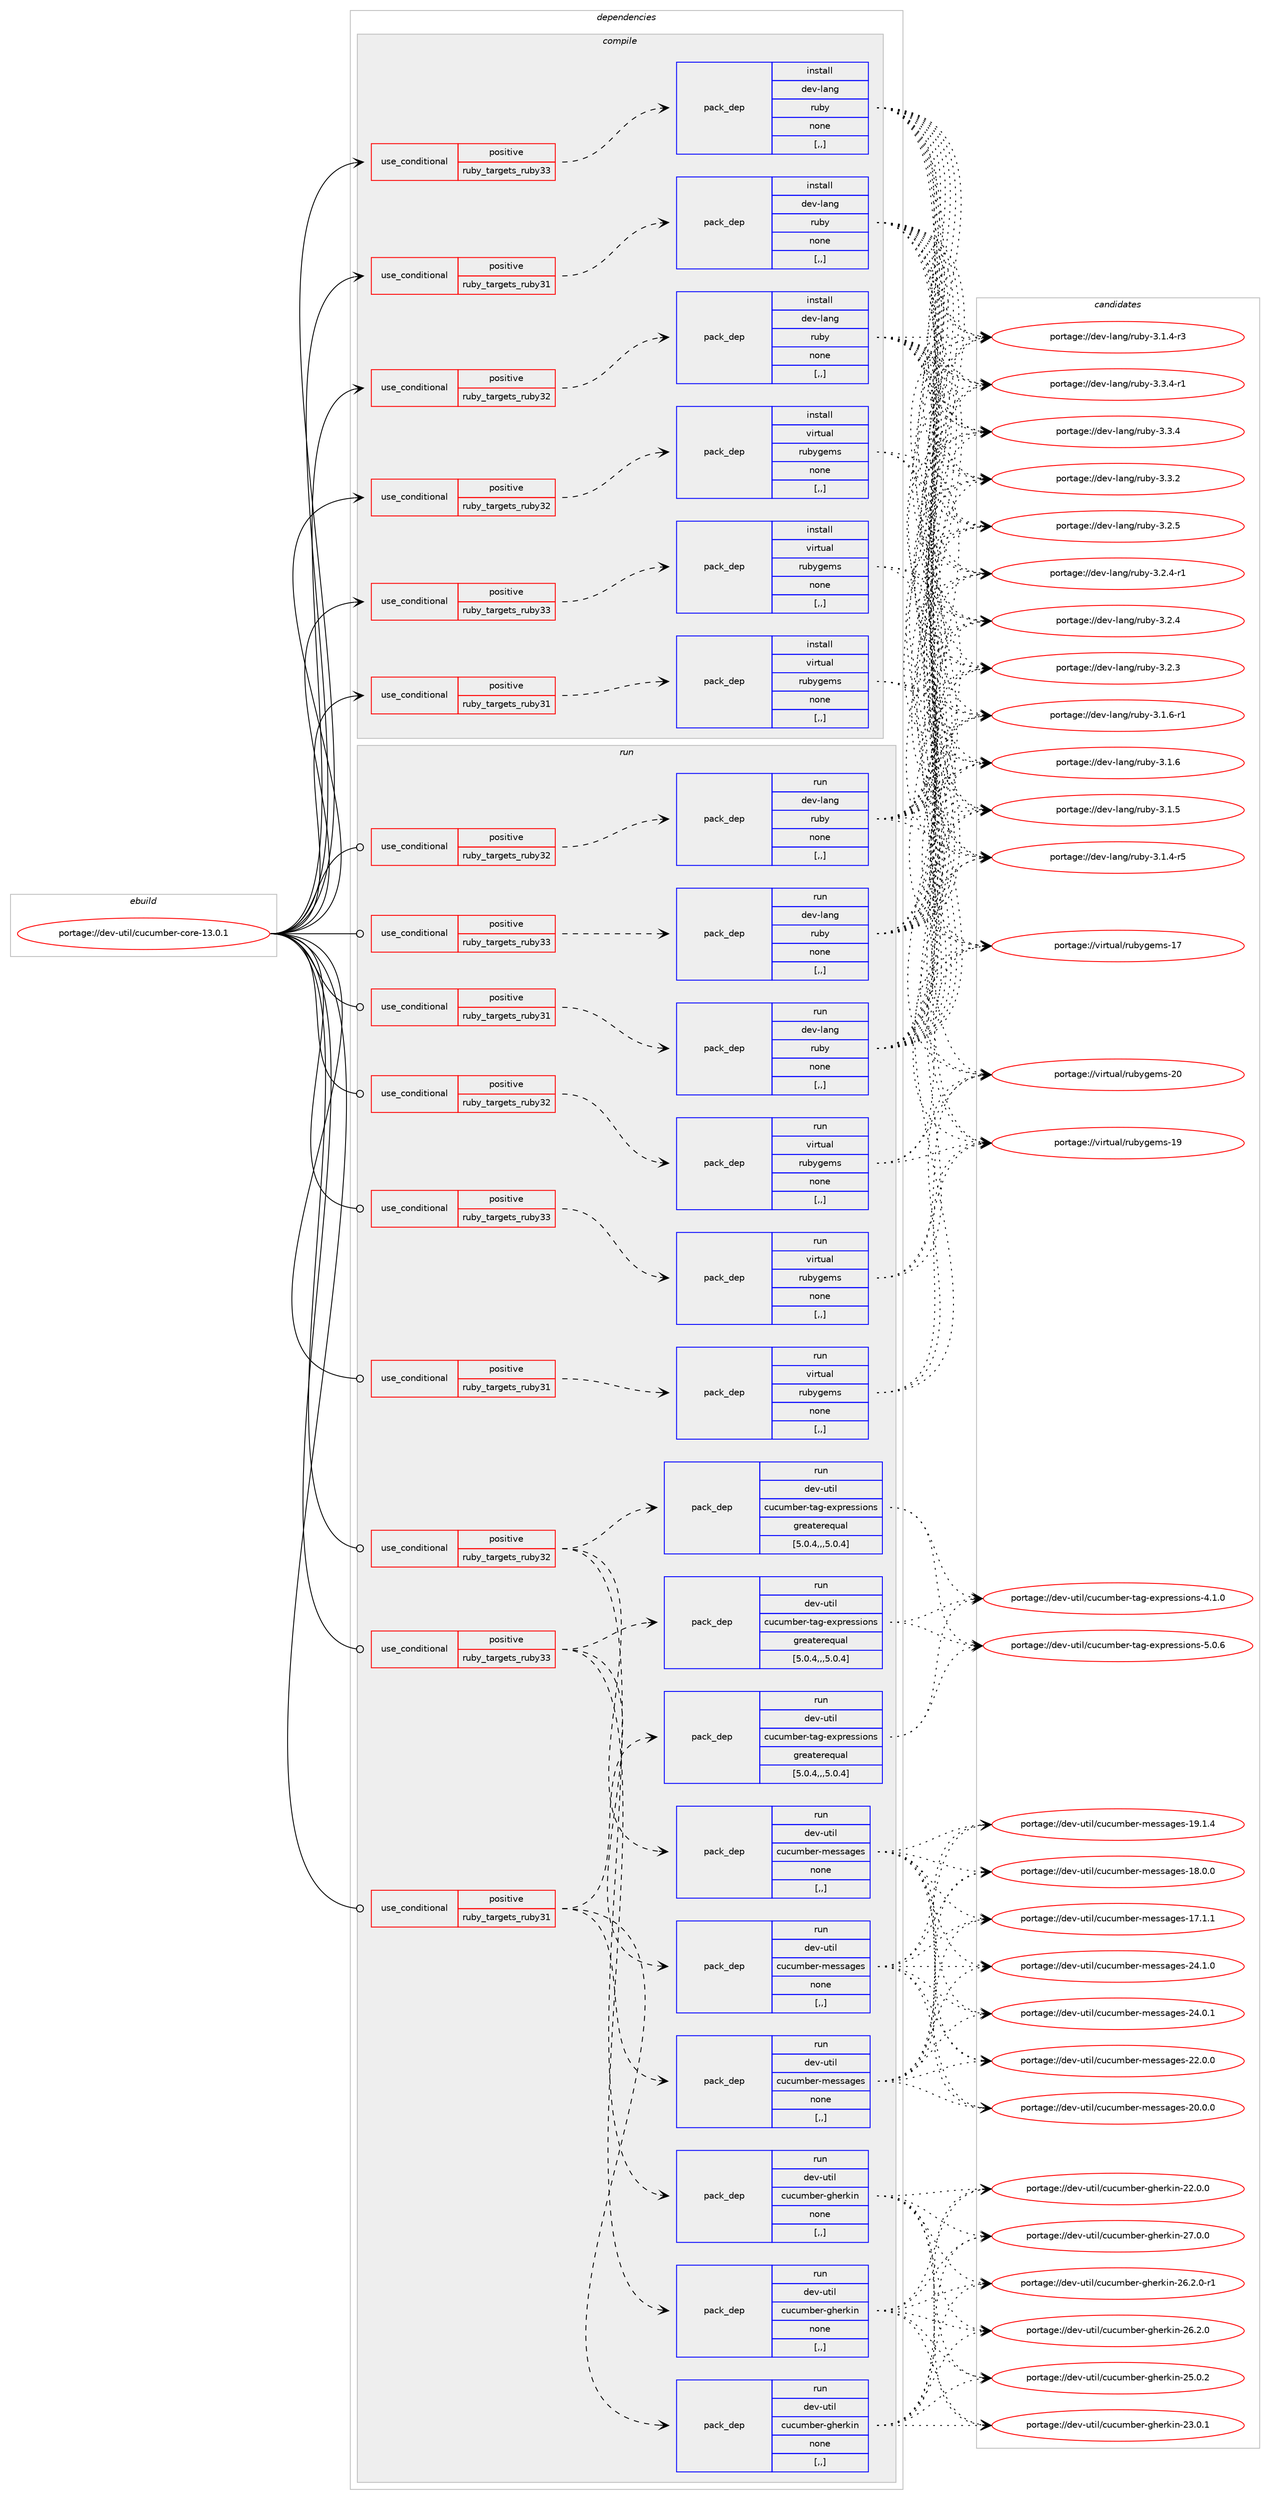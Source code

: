 digraph prolog {

# *************
# Graph options
# *************

newrank=true;
concentrate=true;
compound=true;
graph [rankdir=LR,fontname=Helvetica,fontsize=10,ranksep=1.5];#, ranksep=2.5, nodesep=0.2];
edge  [arrowhead=vee];
node  [fontname=Helvetica,fontsize=10];

# **********
# The ebuild
# **********

subgraph cluster_leftcol {
color=gray;
label=<<i>ebuild</i>>;
id [label="portage://dev-util/cucumber-core-13.0.1", color=red, width=4, href="../dev-util/cucumber-core-13.0.1.svg"];
}

# ****************
# The dependencies
# ****************

subgraph cluster_midcol {
color=gray;
label=<<i>dependencies</i>>;
subgraph cluster_compile {
fillcolor="#eeeeee";
style=filled;
label=<<i>compile</i>>;
subgraph cond59738 {
dependency212591 [label=<<TABLE BORDER="0" CELLBORDER="1" CELLSPACING="0" CELLPADDING="4"><TR><TD ROWSPAN="3" CELLPADDING="10">use_conditional</TD></TR><TR><TD>positive</TD></TR><TR><TD>ruby_targets_ruby31</TD></TR></TABLE>>, shape=none, color=red];
subgraph pack151454 {
dependency212592 [label=<<TABLE BORDER="0" CELLBORDER="1" CELLSPACING="0" CELLPADDING="4" WIDTH="220"><TR><TD ROWSPAN="6" CELLPADDING="30">pack_dep</TD></TR><TR><TD WIDTH="110">install</TD></TR><TR><TD>dev-lang</TD></TR><TR><TD>ruby</TD></TR><TR><TD>none</TD></TR><TR><TD>[,,]</TD></TR></TABLE>>, shape=none, color=blue];
}
dependency212591:e -> dependency212592:w [weight=20,style="dashed",arrowhead="vee"];
}
id:e -> dependency212591:w [weight=20,style="solid",arrowhead="vee"];
subgraph cond59739 {
dependency212593 [label=<<TABLE BORDER="0" CELLBORDER="1" CELLSPACING="0" CELLPADDING="4"><TR><TD ROWSPAN="3" CELLPADDING="10">use_conditional</TD></TR><TR><TD>positive</TD></TR><TR><TD>ruby_targets_ruby31</TD></TR></TABLE>>, shape=none, color=red];
subgraph pack151455 {
dependency212594 [label=<<TABLE BORDER="0" CELLBORDER="1" CELLSPACING="0" CELLPADDING="4" WIDTH="220"><TR><TD ROWSPAN="6" CELLPADDING="30">pack_dep</TD></TR><TR><TD WIDTH="110">install</TD></TR><TR><TD>virtual</TD></TR><TR><TD>rubygems</TD></TR><TR><TD>none</TD></TR><TR><TD>[,,]</TD></TR></TABLE>>, shape=none, color=blue];
}
dependency212593:e -> dependency212594:w [weight=20,style="dashed",arrowhead="vee"];
}
id:e -> dependency212593:w [weight=20,style="solid",arrowhead="vee"];
subgraph cond59740 {
dependency212595 [label=<<TABLE BORDER="0" CELLBORDER="1" CELLSPACING="0" CELLPADDING="4"><TR><TD ROWSPAN="3" CELLPADDING="10">use_conditional</TD></TR><TR><TD>positive</TD></TR><TR><TD>ruby_targets_ruby32</TD></TR></TABLE>>, shape=none, color=red];
subgraph pack151456 {
dependency212596 [label=<<TABLE BORDER="0" CELLBORDER="1" CELLSPACING="0" CELLPADDING="4" WIDTH="220"><TR><TD ROWSPAN="6" CELLPADDING="30">pack_dep</TD></TR><TR><TD WIDTH="110">install</TD></TR><TR><TD>dev-lang</TD></TR><TR><TD>ruby</TD></TR><TR><TD>none</TD></TR><TR><TD>[,,]</TD></TR></TABLE>>, shape=none, color=blue];
}
dependency212595:e -> dependency212596:w [weight=20,style="dashed",arrowhead="vee"];
}
id:e -> dependency212595:w [weight=20,style="solid",arrowhead="vee"];
subgraph cond59741 {
dependency212597 [label=<<TABLE BORDER="0" CELLBORDER="1" CELLSPACING="0" CELLPADDING="4"><TR><TD ROWSPAN="3" CELLPADDING="10">use_conditional</TD></TR><TR><TD>positive</TD></TR><TR><TD>ruby_targets_ruby32</TD></TR></TABLE>>, shape=none, color=red];
subgraph pack151457 {
dependency212598 [label=<<TABLE BORDER="0" CELLBORDER="1" CELLSPACING="0" CELLPADDING="4" WIDTH="220"><TR><TD ROWSPAN="6" CELLPADDING="30">pack_dep</TD></TR><TR><TD WIDTH="110">install</TD></TR><TR><TD>virtual</TD></TR><TR><TD>rubygems</TD></TR><TR><TD>none</TD></TR><TR><TD>[,,]</TD></TR></TABLE>>, shape=none, color=blue];
}
dependency212597:e -> dependency212598:w [weight=20,style="dashed",arrowhead="vee"];
}
id:e -> dependency212597:w [weight=20,style="solid",arrowhead="vee"];
subgraph cond59742 {
dependency212599 [label=<<TABLE BORDER="0" CELLBORDER="1" CELLSPACING="0" CELLPADDING="4"><TR><TD ROWSPAN="3" CELLPADDING="10">use_conditional</TD></TR><TR><TD>positive</TD></TR><TR><TD>ruby_targets_ruby33</TD></TR></TABLE>>, shape=none, color=red];
subgraph pack151458 {
dependency212600 [label=<<TABLE BORDER="0" CELLBORDER="1" CELLSPACING="0" CELLPADDING="4" WIDTH="220"><TR><TD ROWSPAN="6" CELLPADDING="30">pack_dep</TD></TR><TR><TD WIDTH="110">install</TD></TR><TR><TD>dev-lang</TD></TR><TR><TD>ruby</TD></TR><TR><TD>none</TD></TR><TR><TD>[,,]</TD></TR></TABLE>>, shape=none, color=blue];
}
dependency212599:e -> dependency212600:w [weight=20,style="dashed",arrowhead="vee"];
}
id:e -> dependency212599:w [weight=20,style="solid",arrowhead="vee"];
subgraph cond59743 {
dependency212601 [label=<<TABLE BORDER="0" CELLBORDER="1" CELLSPACING="0" CELLPADDING="4"><TR><TD ROWSPAN="3" CELLPADDING="10">use_conditional</TD></TR><TR><TD>positive</TD></TR><TR><TD>ruby_targets_ruby33</TD></TR></TABLE>>, shape=none, color=red];
subgraph pack151459 {
dependency212602 [label=<<TABLE BORDER="0" CELLBORDER="1" CELLSPACING="0" CELLPADDING="4" WIDTH="220"><TR><TD ROWSPAN="6" CELLPADDING="30">pack_dep</TD></TR><TR><TD WIDTH="110">install</TD></TR><TR><TD>virtual</TD></TR><TR><TD>rubygems</TD></TR><TR><TD>none</TD></TR><TR><TD>[,,]</TD></TR></TABLE>>, shape=none, color=blue];
}
dependency212601:e -> dependency212602:w [weight=20,style="dashed",arrowhead="vee"];
}
id:e -> dependency212601:w [weight=20,style="solid",arrowhead="vee"];
}
subgraph cluster_compileandrun {
fillcolor="#eeeeee";
style=filled;
label=<<i>compile and run</i>>;
}
subgraph cluster_run {
fillcolor="#eeeeee";
style=filled;
label=<<i>run</i>>;
subgraph cond59744 {
dependency212603 [label=<<TABLE BORDER="0" CELLBORDER="1" CELLSPACING="0" CELLPADDING="4"><TR><TD ROWSPAN="3" CELLPADDING="10">use_conditional</TD></TR><TR><TD>positive</TD></TR><TR><TD>ruby_targets_ruby31</TD></TR></TABLE>>, shape=none, color=red];
subgraph pack151460 {
dependency212604 [label=<<TABLE BORDER="0" CELLBORDER="1" CELLSPACING="0" CELLPADDING="4" WIDTH="220"><TR><TD ROWSPAN="6" CELLPADDING="30">pack_dep</TD></TR><TR><TD WIDTH="110">run</TD></TR><TR><TD>dev-lang</TD></TR><TR><TD>ruby</TD></TR><TR><TD>none</TD></TR><TR><TD>[,,]</TD></TR></TABLE>>, shape=none, color=blue];
}
dependency212603:e -> dependency212604:w [weight=20,style="dashed",arrowhead="vee"];
}
id:e -> dependency212603:w [weight=20,style="solid",arrowhead="odot"];
subgraph cond59745 {
dependency212605 [label=<<TABLE BORDER="0" CELLBORDER="1" CELLSPACING="0" CELLPADDING="4"><TR><TD ROWSPAN="3" CELLPADDING="10">use_conditional</TD></TR><TR><TD>positive</TD></TR><TR><TD>ruby_targets_ruby31</TD></TR></TABLE>>, shape=none, color=red];
subgraph pack151461 {
dependency212606 [label=<<TABLE BORDER="0" CELLBORDER="1" CELLSPACING="0" CELLPADDING="4" WIDTH="220"><TR><TD ROWSPAN="6" CELLPADDING="30">pack_dep</TD></TR><TR><TD WIDTH="110">run</TD></TR><TR><TD>dev-util</TD></TR><TR><TD>cucumber-gherkin</TD></TR><TR><TD>none</TD></TR><TR><TD>[,,]</TD></TR></TABLE>>, shape=none, color=blue];
}
dependency212605:e -> dependency212606:w [weight=20,style="dashed",arrowhead="vee"];
subgraph pack151462 {
dependency212607 [label=<<TABLE BORDER="0" CELLBORDER="1" CELLSPACING="0" CELLPADDING="4" WIDTH="220"><TR><TD ROWSPAN="6" CELLPADDING="30">pack_dep</TD></TR><TR><TD WIDTH="110">run</TD></TR><TR><TD>dev-util</TD></TR><TR><TD>cucumber-messages</TD></TR><TR><TD>none</TD></TR><TR><TD>[,,]</TD></TR></TABLE>>, shape=none, color=blue];
}
dependency212605:e -> dependency212607:w [weight=20,style="dashed",arrowhead="vee"];
subgraph pack151463 {
dependency212608 [label=<<TABLE BORDER="0" CELLBORDER="1" CELLSPACING="0" CELLPADDING="4" WIDTH="220"><TR><TD ROWSPAN="6" CELLPADDING="30">pack_dep</TD></TR><TR><TD WIDTH="110">run</TD></TR><TR><TD>dev-util</TD></TR><TR><TD>cucumber-tag-expressions</TD></TR><TR><TD>greaterequal</TD></TR><TR><TD>[5.0.4,,,5.0.4]</TD></TR></TABLE>>, shape=none, color=blue];
}
dependency212605:e -> dependency212608:w [weight=20,style="dashed",arrowhead="vee"];
}
id:e -> dependency212605:w [weight=20,style="solid",arrowhead="odot"];
subgraph cond59746 {
dependency212609 [label=<<TABLE BORDER="0" CELLBORDER="1" CELLSPACING="0" CELLPADDING="4"><TR><TD ROWSPAN="3" CELLPADDING="10">use_conditional</TD></TR><TR><TD>positive</TD></TR><TR><TD>ruby_targets_ruby31</TD></TR></TABLE>>, shape=none, color=red];
subgraph pack151464 {
dependency212610 [label=<<TABLE BORDER="0" CELLBORDER="1" CELLSPACING="0" CELLPADDING="4" WIDTH="220"><TR><TD ROWSPAN="6" CELLPADDING="30">pack_dep</TD></TR><TR><TD WIDTH="110">run</TD></TR><TR><TD>virtual</TD></TR><TR><TD>rubygems</TD></TR><TR><TD>none</TD></TR><TR><TD>[,,]</TD></TR></TABLE>>, shape=none, color=blue];
}
dependency212609:e -> dependency212610:w [weight=20,style="dashed",arrowhead="vee"];
}
id:e -> dependency212609:w [weight=20,style="solid",arrowhead="odot"];
subgraph cond59747 {
dependency212611 [label=<<TABLE BORDER="0" CELLBORDER="1" CELLSPACING="0" CELLPADDING="4"><TR><TD ROWSPAN="3" CELLPADDING="10">use_conditional</TD></TR><TR><TD>positive</TD></TR><TR><TD>ruby_targets_ruby32</TD></TR></TABLE>>, shape=none, color=red];
subgraph pack151465 {
dependency212612 [label=<<TABLE BORDER="0" CELLBORDER="1" CELLSPACING="0" CELLPADDING="4" WIDTH="220"><TR><TD ROWSPAN="6" CELLPADDING="30">pack_dep</TD></TR><TR><TD WIDTH="110">run</TD></TR><TR><TD>dev-lang</TD></TR><TR><TD>ruby</TD></TR><TR><TD>none</TD></TR><TR><TD>[,,]</TD></TR></TABLE>>, shape=none, color=blue];
}
dependency212611:e -> dependency212612:w [weight=20,style="dashed",arrowhead="vee"];
}
id:e -> dependency212611:w [weight=20,style="solid",arrowhead="odot"];
subgraph cond59748 {
dependency212613 [label=<<TABLE BORDER="0" CELLBORDER="1" CELLSPACING="0" CELLPADDING="4"><TR><TD ROWSPAN="3" CELLPADDING="10">use_conditional</TD></TR><TR><TD>positive</TD></TR><TR><TD>ruby_targets_ruby32</TD></TR></TABLE>>, shape=none, color=red];
subgraph pack151466 {
dependency212614 [label=<<TABLE BORDER="0" CELLBORDER="1" CELLSPACING="0" CELLPADDING="4" WIDTH="220"><TR><TD ROWSPAN="6" CELLPADDING="30">pack_dep</TD></TR><TR><TD WIDTH="110">run</TD></TR><TR><TD>dev-util</TD></TR><TR><TD>cucumber-gherkin</TD></TR><TR><TD>none</TD></TR><TR><TD>[,,]</TD></TR></TABLE>>, shape=none, color=blue];
}
dependency212613:e -> dependency212614:w [weight=20,style="dashed",arrowhead="vee"];
subgraph pack151467 {
dependency212615 [label=<<TABLE BORDER="0" CELLBORDER="1" CELLSPACING="0" CELLPADDING="4" WIDTH="220"><TR><TD ROWSPAN="6" CELLPADDING="30">pack_dep</TD></TR><TR><TD WIDTH="110">run</TD></TR><TR><TD>dev-util</TD></TR><TR><TD>cucumber-messages</TD></TR><TR><TD>none</TD></TR><TR><TD>[,,]</TD></TR></TABLE>>, shape=none, color=blue];
}
dependency212613:e -> dependency212615:w [weight=20,style="dashed",arrowhead="vee"];
subgraph pack151468 {
dependency212616 [label=<<TABLE BORDER="0" CELLBORDER="1" CELLSPACING="0" CELLPADDING="4" WIDTH="220"><TR><TD ROWSPAN="6" CELLPADDING="30">pack_dep</TD></TR><TR><TD WIDTH="110">run</TD></TR><TR><TD>dev-util</TD></TR><TR><TD>cucumber-tag-expressions</TD></TR><TR><TD>greaterequal</TD></TR><TR><TD>[5.0.4,,,5.0.4]</TD></TR></TABLE>>, shape=none, color=blue];
}
dependency212613:e -> dependency212616:w [weight=20,style="dashed",arrowhead="vee"];
}
id:e -> dependency212613:w [weight=20,style="solid",arrowhead="odot"];
subgraph cond59749 {
dependency212617 [label=<<TABLE BORDER="0" CELLBORDER="1" CELLSPACING="0" CELLPADDING="4"><TR><TD ROWSPAN="3" CELLPADDING="10">use_conditional</TD></TR><TR><TD>positive</TD></TR><TR><TD>ruby_targets_ruby32</TD></TR></TABLE>>, shape=none, color=red];
subgraph pack151469 {
dependency212618 [label=<<TABLE BORDER="0" CELLBORDER="1" CELLSPACING="0" CELLPADDING="4" WIDTH="220"><TR><TD ROWSPAN="6" CELLPADDING="30">pack_dep</TD></TR><TR><TD WIDTH="110">run</TD></TR><TR><TD>virtual</TD></TR><TR><TD>rubygems</TD></TR><TR><TD>none</TD></TR><TR><TD>[,,]</TD></TR></TABLE>>, shape=none, color=blue];
}
dependency212617:e -> dependency212618:w [weight=20,style="dashed",arrowhead="vee"];
}
id:e -> dependency212617:w [weight=20,style="solid",arrowhead="odot"];
subgraph cond59750 {
dependency212619 [label=<<TABLE BORDER="0" CELLBORDER="1" CELLSPACING="0" CELLPADDING="4"><TR><TD ROWSPAN="3" CELLPADDING="10">use_conditional</TD></TR><TR><TD>positive</TD></TR><TR><TD>ruby_targets_ruby33</TD></TR></TABLE>>, shape=none, color=red];
subgraph pack151470 {
dependency212620 [label=<<TABLE BORDER="0" CELLBORDER="1" CELLSPACING="0" CELLPADDING="4" WIDTH="220"><TR><TD ROWSPAN="6" CELLPADDING="30">pack_dep</TD></TR><TR><TD WIDTH="110">run</TD></TR><TR><TD>dev-lang</TD></TR><TR><TD>ruby</TD></TR><TR><TD>none</TD></TR><TR><TD>[,,]</TD></TR></TABLE>>, shape=none, color=blue];
}
dependency212619:e -> dependency212620:w [weight=20,style="dashed",arrowhead="vee"];
}
id:e -> dependency212619:w [weight=20,style="solid",arrowhead="odot"];
subgraph cond59751 {
dependency212621 [label=<<TABLE BORDER="0" CELLBORDER="1" CELLSPACING="0" CELLPADDING="4"><TR><TD ROWSPAN="3" CELLPADDING="10">use_conditional</TD></TR><TR><TD>positive</TD></TR><TR><TD>ruby_targets_ruby33</TD></TR></TABLE>>, shape=none, color=red];
subgraph pack151471 {
dependency212622 [label=<<TABLE BORDER="0" CELLBORDER="1" CELLSPACING="0" CELLPADDING="4" WIDTH="220"><TR><TD ROWSPAN="6" CELLPADDING="30">pack_dep</TD></TR><TR><TD WIDTH="110">run</TD></TR><TR><TD>dev-util</TD></TR><TR><TD>cucumber-gherkin</TD></TR><TR><TD>none</TD></TR><TR><TD>[,,]</TD></TR></TABLE>>, shape=none, color=blue];
}
dependency212621:e -> dependency212622:w [weight=20,style="dashed",arrowhead="vee"];
subgraph pack151472 {
dependency212623 [label=<<TABLE BORDER="0" CELLBORDER="1" CELLSPACING="0" CELLPADDING="4" WIDTH="220"><TR><TD ROWSPAN="6" CELLPADDING="30">pack_dep</TD></TR><TR><TD WIDTH="110">run</TD></TR><TR><TD>dev-util</TD></TR><TR><TD>cucumber-messages</TD></TR><TR><TD>none</TD></TR><TR><TD>[,,]</TD></TR></TABLE>>, shape=none, color=blue];
}
dependency212621:e -> dependency212623:w [weight=20,style="dashed",arrowhead="vee"];
subgraph pack151473 {
dependency212624 [label=<<TABLE BORDER="0" CELLBORDER="1" CELLSPACING="0" CELLPADDING="4" WIDTH="220"><TR><TD ROWSPAN="6" CELLPADDING="30">pack_dep</TD></TR><TR><TD WIDTH="110">run</TD></TR><TR><TD>dev-util</TD></TR><TR><TD>cucumber-tag-expressions</TD></TR><TR><TD>greaterequal</TD></TR><TR><TD>[5.0.4,,,5.0.4]</TD></TR></TABLE>>, shape=none, color=blue];
}
dependency212621:e -> dependency212624:w [weight=20,style="dashed",arrowhead="vee"];
}
id:e -> dependency212621:w [weight=20,style="solid",arrowhead="odot"];
subgraph cond59752 {
dependency212625 [label=<<TABLE BORDER="0" CELLBORDER="1" CELLSPACING="0" CELLPADDING="4"><TR><TD ROWSPAN="3" CELLPADDING="10">use_conditional</TD></TR><TR><TD>positive</TD></TR><TR><TD>ruby_targets_ruby33</TD></TR></TABLE>>, shape=none, color=red];
subgraph pack151474 {
dependency212626 [label=<<TABLE BORDER="0" CELLBORDER="1" CELLSPACING="0" CELLPADDING="4" WIDTH="220"><TR><TD ROWSPAN="6" CELLPADDING="30">pack_dep</TD></TR><TR><TD WIDTH="110">run</TD></TR><TR><TD>virtual</TD></TR><TR><TD>rubygems</TD></TR><TR><TD>none</TD></TR><TR><TD>[,,]</TD></TR></TABLE>>, shape=none, color=blue];
}
dependency212625:e -> dependency212626:w [weight=20,style="dashed",arrowhead="vee"];
}
id:e -> dependency212625:w [weight=20,style="solid",arrowhead="odot"];
}
}

# **************
# The candidates
# **************

subgraph cluster_choices {
rank=same;
color=gray;
label=<<i>candidates</i>>;

subgraph choice151454 {
color=black;
nodesep=1;
choice100101118451089711010347114117981214551465146524511449 [label="portage://dev-lang/ruby-3.3.4-r1", color=red, width=4,href="../dev-lang/ruby-3.3.4-r1.svg"];
choice10010111845108971101034711411798121455146514652 [label="portage://dev-lang/ruby-3.3.4", color=red, width=4,href="../dev-lang/ruby-3.3.4.svg"];
choice10010111845108971101034711411798121455146514650 [label="portage://dev-lang/ruby-3.3.2", color=red, width=4,href="../dev-lang/ruby-3.3.2.svg"];
choice10010111845108971101034711411798121455146504653 [label="portage://dev-lang/ruby-3.2.5", color=red, width=4,href="../dev-lang/ruby-3.2.5.svg"];
choice100101118451089711010347114117981214551465046524511449 [label="portage://dev-lang/ruby-3.2.4-r1", color=red, width=4,href="../dev-lang/ruby-3.2.4-r1.svg"];
choice10010111845108971101034711411798121455146504652 [label="portage://dev-lang/ruby-3.2.4", color=red, width=4,href="../dev-lang/ruby-3.2.4.svg"];
choice10010111845108971101034711411798121455146504651 [label="portage://dev-lang/ruby-3.2.3", color=red, width=4,href="../dev-lang/ruby-3.2.3.svg"];
choice100101118451089711010347114117981214551464946544511449 [label="portage://dev-lang/ruby-3.1.6-r1", color=red, width=4,href="../dev-lang/ruby-3.1.6-r1.svg"];
choice10010111845108971101034711411798121455146494654 [label="portage://dev-lang/ruby-3.1.6", color=red, width=4,href="../dev-lang/ruby-3.1.6.svg"];
choice10010111845108971101034711411798121455146494653 [label="portage://dev-lang/ruby-3.1.5", color=red, width=4,href="../dev-lang/ruby-3.1.5.svg"];
choice100101118451089711010347114117981214551464946524511453 [label="portage://dev-lang/ruby-3.1.4-r5", color=red, width=4,href="../dev-lang/ruby-3.1.4-r5.svg"];
choice100101118451089711010347114117981214551464946524511451 [label="portage://dev-lang/ruby-3.1.4-r3", color=red, width=4,href="../dev-lang/ruby-3.1.4-r3.svg"];
dependency212592:e -> choice100101118451089711010347114117981214551465146524511449:w [style=dotted,weight="100"];
dependency212592:e -> choice10010111845108971101034711411798121455146514652:w [style=dotted,weight="100"];
dependency212592:e -> choice10010111845108971101034711411798121455146514650:w [style=dotted,weight="100"];
dependency212592:e -> choice10010111845108971101034711411798121455146504653:w [style=dotted,weight="100"];
dependency212592:e -> choice100101118451089711010347114117981214551465046524511449:w [style=dotted,weight="100"];
dependency212592:e -> choice10010111845108971101034711411798121455146504652:w [style=dotted,weight="100"];
dependency212592:e -> choice10010111845108971101034711411798121455146504651:w [style=dotted,weight="100"];
dependency212592:e -> choice100101118451089711010347114117981214551464946544511449:w [style=dotted,weight="100"];
dependency212592:e -> choice10010111845108971101034711411798121455146494654:w [style=dotted,weight="100"];
dependency212592:e -> choice10010111845108971101034711411798121455146494653:w [style=dotted,weight="100"];
dependency212592:e -> choice100101118451089711010347114117981214551464946524511453:w [style=dotted,weight="100"];
dependency212592:e -> choice100101118451089711010347114117981214551464946524511451:w [style=dotted,weight="100"];
}
subgraph choice151455 {
color=black;
nodesep=1;
choice118105114116117971084711411798121103101109115455048 [label="portage://virtual/rubygems-20", color=red, width=4,href="../virtual/rubygems-20.svg"];
choice118105114116117971084711411798121103101109115454957 [label="portage://virtual/rubygems-19", color=red, width=4,href="../virtual/rubygems-19.svg"];
choice118105114116117971084711411798121103101109115454955 [label="portage://virtual/rubygems-17", color=red, width=4,href="../virtual/rubygems-17.svg"];
dependency212594:e -> choice118105114116117971084711411798121103101109115455048:w [style=dotted,weight="100"];
dependency212594:e -> choice118105114116117971084711411798121103101109115454957:w [style=dotted,weight="100"];
dependency212594:e -> choice118105114116117971084711411798121103101109115454955:w [style=dotted,weight="100"];
}
subgraph choice151456 {
color=black;
nodesep=1;
choice100101118451089711010347114117981214551465146524511449 [label="portage://dev-lang/ruby-3.3.4-r1", color=red, width=4,href="../dev-lang/ruby-3.3.4-r1.svg"];
choice10010111845108971101034711411798121455146514652 [label="portage://dev-lang/ruby-3.3.4", color=red, width=4,href="../dev-lang/ruby-3.3.4.svg"];
choice10010111845108971101034711411798121455146514650 [label="portage://dev-lang/ruby-3.3.2", color=red, width=4,href="../dev-lang/ruby-3.3.2.svg"];
choice10010111845108971101034711411798121455146504653 [label="portage://dev-lang/ruby-3.2.5", color=red, width=4,href="../dev-lang/ruby-3.2.5.svg"];
choice100101118451089711010347114117981214551465046524511449 [label="portage://dev-lang/ruby-3.2.4-r1", color=red, width=4,href="../dev-lang/ruby-3.2.4-r1.svg"];
choice10010111845108971101034711411798121455146504652 [label="portage://dev-lang/ruby-3.2.4", color=red, width=4,href="../dev-lang/ruby-3.2.4.svg"];
choice10010111845108971101034711411798121455146504651 [label="portage://dev-lang/ruby-3.2.3", color=red, width=4,href="../dev-lang/ruby-3.2.3.svg"];
choice100101118451089711010347114117981214551464946544511449 [label="portage://dev-lang/ruby-3.1.6-r1", color=red, width=4,href="../dev-lang/ruby-3.1.6-r1.svg"];
choice10010111845108971101034711411798121455146494654 [label="portage://dev-lang/ruby-3.1.6", color=red, width=4,href="../dev-lang/ruby-3.1.6.svg"];
choice10010111845108971101034711411798121455146494653 [label="portage://dev-lang/ruby-3.1.5", color=red, width=4,href="../dev-lang/ruby-3.1.5.svg"];
choice100101118451089711010347114117981214551464946524511453 [label="portage://dev-lang/ruby-3.1.4-r5", color=red, width=4,href="../dev-lang/ruby-3.1.4-r5.svg"];
choice100101118451089711010347114117981214551464946524511451 [label="portage://dev-lang/ruby-3.1.4-r3", color=red, width=4,href="../dev-lang/ruby-3.1.4-r3.svg"];
dependency212596:e -> choice100101118451089711010347114117981214551465146524511449:w [style=dotted,weight="100"];
dependency212596:e -> choice10010111845108971101034711411798121455146514652:w [style=dotted,weight="100"];
dependency212596:e -> choice10010111845108971101034711411798121455146514650:w [style=dotted,weight="100"];
dependency212596:e -> choice10010111845108971101034711411798121455146504653:w [style=dotted,weight="100"];
dependency212596:e -> choice100101118451089711010347114117981214551465046524511449:w [style=dotted,weight="100"];
dependency212596:e -> choice10010111845108971101034711411798121455146504652:w [style=dotted,weight="100"];
dependency212596:e -> choice10010111845108971101034711411798121455146504651:w [style=dotted,weight="100"];
dependency212596:e -> choice100101118451089711010347114117981214551464946544511449:w [style=dotted,weight="100"];
dependency212596:e -> choice10010111845108971101034711411798121455146494654:w [style=dotted,weight="100"];
dependency212596:e -> choice10010111845108971101034711411798121455146494653:w [style=dotted,weight="100"];
dependency212596:e -> choice100101118451089711010347114117981214551464946524511453:w [style=dotted,weight="100"];
dependency212596:e -> choice100101118451089711010347114117981214551464946524511451:w [style=dotted,weight="100"];
}
subgraph choice151457 {
color=black;
nodesep=1;
choice118105114116117971084711411798121103101109115455048 [label="portage://virtual/rubygems-20", color=red, width=4,href="../virtual/rubygems-20.svg"];
choice118105114116117971084711411798121103101109115454957 [label="portage://virtual/rubygems-19", color=red, width=4,href="../virtual/rubygems-19.svg"];
choice118105114116117971084711411798121103101109115454955 [label="portage://virtual/rubygems-17", color=red, width=4,href="../virtual/rubygems-17.svg"];
dependency212598:e -> choice118105114116117971084711411798121103101109115455048:w [style=dotted,weight="100"];
dependency212598:e -> choice118105114116117971084711411798121103101109115454957:w [style=dotted,weight="100"];
dependency212598:e -> choice118105114116117971084711411798121103101109115454955:w [style=dotted,weight="100"];
}
subgraph choice151458 {
color=black;
nodesep=1;
choice100101118451089711010347114117981214551465146524511449 [label="portage://dev-lang/ruby-3.3.4-r1", color=red, width=4,href="../dev-lang/ruby-3.3.4-r1.svg"];
choice10010111845108971101034711411798121455146514652 [label="portage://dev-lang/ruby-3.3.4", color=red, width=4,href="../dev-lang/ruby-3.3.4.svg"];
choice10010111845108971101034711411798121455146514650 [label="portage://dev-lang/ruby-3.3.2", color=red, width=4,href="../dev-lang/ruby-3.3.2.svg"];
choice10010111845108971101034711411798121455146504653 [label="portage://dev-lang/ruby-3.2.5", color=red, width=4,href="../dev-lang/ruby-3.2.5.svg"];
choice100101118451089711010347114117981214551465046524511449 [label="portage://dev-lang/ruby-3.2.4-r1", color=red, width=4,href="../dev-lang/ruby-3.2.4-r1.svg"];
choice10010111845108971101034711411798121455146504652 [label="portage://dev-lang/ruby-3.2.4", color=red, width=4,href="../dev-lang/ruby-3.2.4.svg"];
choice10010111845108971101034711411798121455146504651 [label="portage://dev-lang/ruby-3.2.3", color=red, width=4,href="../dev-lang/ruby-3.2.3.svg"];
choice100101118451089711010347114117981214551464946544511449 [label="portage://dev-lang/ruby-3.1.6-r1", color=red, width=4,href="../dev-lang/ruby-3.1.6-r1.svg"];
choice10010111845108971101034711411798121455146494654 [label="portage://dev-lang/ruby-3.1.6", color=red, width=4,href="../dev-lang/ruby-3.1.6.svg"];
choice10010111845108971101034711411798121455146494653 [label="portage://dev-lang/ruby-3.1.5", color=red, width=4,href="../dev-lang/ruby-3.1.5.svg"];
choice100101118451089711010347114117981214551464946524511453 [label="portage://dev-lang/ruby-3.1.4-r5", color=red, width=4,href="../dev-lang/ruby-3.1.4-r5.svg"];
choice100101118451089711010347114117981214551464946524511451 [label="portage://dev-lang/ruby-3.1.4-r3", color=red, width=4,href="../dev-lang/ruby-3.1.4-r3.svg"];
dependency212600:e -> choice100101118451089711010347114117981214551465146524511449:w [style=dotted,weight="100"];
dependency212600:e -> choice10010111845108971101034711411798121455146514652:w [style=dotted,weight="100"];
dependency212600:e -> choice10010111845108971101034711411798121455146514650:w [style=dotted,weight="100"];
dependency212600:e -> choice10010111845108971101034711411798121455146504653:w [style=dotted,weight="100"];
dependency212600:e -> choice100101118451089711010347114117981214551465046524511449:w [style=dotted,weight="100"];
dependency212600:e -> choice10010111845108971101034711411798121455146504652:w [style=dotted,weight="100"];
dependency212600:e -> choice10010111845108971101034711411798121455146504651:w [style=dotted,weight="100"];
dependency212600:e -> choice100101118451089711010347114117981214551464946544511449:w [style=dotted,weight="100"];
dependency212600:e -> choice10010111845108971101034711411798121455146494654:w [style=dotted,weight="100"];
dependency212600:e -> choice10010111845108971101034711411798121455146494653:w [style=dotted,weight="100"];
dependency212600:e -> choice100101118451089711010347114117981214551464946524511453:w [style=dotted,weight="100"];
dependency212600:e -> choice100101118451089711010347114117981214551464946524511451:w [style=dotted,weight="100"];
}
subgraph choice151459 {
color=black;
nodesep=1;
choice118105114116117971084711411798121103101109115455048 [label="portage://virtual/rubygems-20", color=red, width=4,href="../virtual/rubygems-20.svg"];
choice118105114116117971084711411798121103101109115454957 [label="portage://virtual/rubygems-19", color=red, width=4,href="../virtual/rubygems-19.svg"];
choice118105114116117971084711411798121103101109115454955 [label="portage://virtual/rubygems-17", color=red, width=4,href="../virtual/rubygems-17.svg"];
dependency212602:e -> choice118105114116117971084711411798121103101109115455048:w [style=dotted,weight="100"];
dependency212602:e -> choice118105114116117971084711411798121103101109115454957:w [style=dotted,weight="100"];
dependency212602:e -> choice118105114116117971084711411798121103101109115454955:w [style=dotted,weight="100"];
}
subgraph choice151460 {
color=black;
nodesep=1;
choice100101118451089711010347114117981214551465146524511449 [label="portage://dev-lang/ruby-3.3.4-r1", color=red, width=4,href="../dev-lang/ruby-3.3.4-r1.svg"];
choice10010111845108971101034711411798121455146514652 [label="portage://dev-lang/ruby-3.3.4", color=red, width=4,href="../dev-lang/ruby-3.3.4.svg"];
choice10010111845108971101034711411798121455146514650 [label="portage://dev-lang/ruby-3.3.2", color=red, width=4,href="../dev-lang/ruby-3.3.2.svg"];
choice10010111845108971101034711411798121455146504653 [label="portage://dev-lang/ruby-3.2.5", color=red, width=4,href="../dev-lang/ruby-3.2.5.svg"];
choice100101118451089711010347114117981214551465046524511449 [label="portage://dev-lang/ruby-3.2.4-r1", color=red, width=4,href="../dev-lang/ruby-3.2.4-r1.svg"];
choice10010111845108971101034711411798121455146504652 [label="portage://dev-lang/ruby-3.2.4", color=red, width=4,href="../dev-lang/ruby-3.2.4.svg"];
choice10010111845108971101034711411798121455146504651 [label="portage://dev-lang/ruby-3.2.3", color=red, width=4,href="../dev-lang/ruby-3.2.3.svg"];
choice100101118451089711010347114117981214551464946544511449 [label="portage://dev-lang/ruby-3.1.6-r1", color=red, width=4,href="../dev-lang/ruby-3.1.6-r1.svg"];
choice10010111845108971101034711411798121455146494654 [label="portage://dev-lang/ruby-3.1.6", color=red, width=4,href="../dev-lang/ruby-3.1.6.svg"];
choice10010111845108971101034711411798121455146494653 [label="portage://dev-lang/ruby-3.1.5", color=red, width=4,href="../dev-lang/ruby-3.1.5.svg"];
choice100101118451089711010347114117981214551464946524511453 [label="portage://dev-lang/ruby-3.1.4-r5", color=red, width=4,href="../dev-lang/ruby-3.1.4-r5.svg"];
choice100101118451089711010347114117981214551464946524511451 [label="portage://dev-lang/ruby-3.1.4-r3", color=red, width=4,href="../dev-lang/ruby-3.1.4-r3.svg"];
dependency212604:e -> choice100101118451089711010347114117981214551465146524511449:w [style=dotted,weight="100"];
dependency212604:e -> choice10010111845108971101034711411798121455146514652:w [style=dotted,weight="100"];
dependency212604:e -> choice10010111845108971101034711411798121455146514650:w [style=dotted,weight="100"];
dependency212604:e -> choice10010111845108971101034711411798121455146504653:w [style=dotted,weight="100"];
dependency212604:e -> choice100101118451089711010347114117981214551465046524511449:w [style=dotted,weight="100"];
dependency212604:e -> choice10010111845108971101034711411798121455146504652:w [style=dotted,weight="100"];
dependency212604:e -> choice10010111845108971101034711411798121455146504651:w [style=dotted,weight="100"];
dependency212604:e -> choice100101118451089711010347114117981214551464946544511449:w [style=dotted,weight="100"];
dependency212604:e -> choice10010111845108971101034711411798121455146494654:w [style=dotted,weight="100"];
dependency212604:e -> choice10010111845108971101034711411798121455146494653:w [style=dotted,weight="100"];
dependency212604:e -> choice100101118451089711010347114117981214551464946524511453:w [style=dotted,weight="100"];
dependency212604:e -> choice100101118451089711010347114117981214551464946524511451:w [style=dotted,weight="100"];
}
subgraph choice151461 {
color=black;
nodesep=1;
choice10010111845117116105108479911799117109981011144510310410111410710511045505546484648 [label="portage://dev-util/cucumber-gherkin-27.0.0", color=red, width=4,href="../dev-util/cucumber-gherkin-27.0.0.svg"];
choice100101118451171161051084799117991171099810111445103104101114107105110455054465046484511449 [label="portage://dev-util/cucumber-gherkin-26.2.0-r1", color=red, width=4,href="../dev-util/cucumber-gherkin-26.2.0-r1.svg"];
choice10010111845117116105108479911799117109981011144510310410111410710511045505446504648 [label="portage://dev-util/cucumber-gherkin-26.2.0", color=red, width=4,href="../dev-util/cucumber-gherkin-26.2.0.svg"];
choice10010111845117116105108479911799117109981011144510310410111410710511045505346484650 [label="portage://dev-util/cucumber-gherkin-25.0.2", color=red, width=4,href="../dev-util/cucumber-gherkin-25.0.2.svg"];
choice10010111845117116105108479911799117109981011144510310410111410710511045505146484649 [label="portage://dev-util/cucumber-gherkin-23.0.1", color=red, width=4,href="../dev-util/cucumber-gherkin-23.0.1.svg"];
choice10010111845117116105108479911799117109981011144510310410111410710511045505046484648 [label="portage://dev-util/cucumber-gherkin-22.0.0", color=red, width=4,href="../dev-util/cucumber-gherkin-22.0.0.svg"];
dependency212606:e -> choice10010111845117116105108479911799117109981011144510310410111410710511045505546484648:w [style=dotted,weight="100"];
dependency212606:e -> choice100101118451171161051084799117991171099810111445103104101114107105110455054465046484511449:w [style=dotted,weight="100"];
dependency212606:e -> choice10010111845117116105108479911799117109981011144510310410111410710511045505446504648:w [style=dotted,weight="100"];
dependency212606:e -> choice10010111845117116105108479911799117109981011144510310410111410710511045505346484650:w [style=dotted,weight="100"];
dependency212606:e -> choice10010111845117116105108479911799117109981011144510310410111410710511045505146484649:w [style=dotted,weight="100"];
dependency212606:e -> choice10010111845117116105108479911799117109981011144510310410111410710511045505046484648:w [style=dotted,weight="100"];
}
subgraph choice151462 {
color=black;
nodesep=1;
choice1001011184511711610510847991179911710998101114451091011151159710310111545505246494648 [label="portage://dev-util/cucumber-messages-24.1.0", color=red, width=4,href="../dev-util/cucumber-messages-24.1.0.svg"];
choice1001011184511711610510847991179911710998101114451091011151159710310111545505246484649 [label="portage://dev-util/cucumber-messages-24.0.1", color=red, width=4,href="../dev-util/cucumber-messages-24.0.1.svg"];
choice1001011184511711610510847991179911710998101114451091011151159710310111545505046484648 [label="portage://dev-util/cucumber-messages-22.0.0", color=red, width=4,href="../dev-util/cucumber-messages-22.0.0.svg"];
choice1001011184511711610510847991179911710998101114451091011151159710310111545504846484648 [label="portage://dev-util/cucumber-messages-20.0.0", color=red, width=4,href="../dev-util/cucumber-messages-20.0.0.svg"];
choice1001011184511711610510847991179911710998101114451091011151159710310111545495746494652 [label="portage://dev-util/cucumber-messages-19.1.4", color=red, width=4,href="../dev-util/cucumber-messages-19.1.4.svg"];
choice1001011184511711610510847991179911710998101114451091011151159710310111545495646484648 [label="portage://dev-util/cucumber-messages-18.0.0", color=red, width=4,href="../dev-util/cucumber-messages-18.0.0.svg"];
choice1001011184511711610510847991179911710998101114451091011151159710310111545495546494649 [label="portage://dev-util/cucumber-messages-17.1.1", color=red, width=4,href="../dev-util/cucumber-messages-17.1.1.svg"];
dependency212607:e -> choice1001011184511711610510847991179911710998101114451091011151159710310111545505246494648:w [style=dotted,weight="100"];
dependency212607:e -> choice1001011184511711610510847991179911710998101114451091011151159710310111545505246484649:w [style=dotted,weight="100"];
dependency212607:e -> choice1001011184511711610510847991179911710998101114451091011151159710310111545505046484648:w [style=dotted,weight="100"];
dependency212607:e -> choice1001011184511711610510847991179911710998101114451091011151159710310111545504846484648:w [style=dotted,weight="100"];
dependency212607:e -> choice1001011184511711610510847991179911710998101114451091011151159710310111545495746494652:w [style=dotted,weight="100"];
dependency212607:e -> choice1001011184511711610510847991179911710998101114451091011151159710310111545495646484648:w [style=dotted,weight="100"];
dependency212607:e -> choice1001011184511711610510847991179911710998101114451091011151159710310111545495546494649:w [style=dotted,weight="100"];
}
subgraph choice151463 {
color=black;
nodesep=1;
choice1001011184511711610510847991179911710998101114451169710345101120112114101115115105111110115455346484654 [label="portage://dev-util/cucumber-tag-expressions-5.0.6", color=red, width=4,href="../dev-util/cucumber-tag-expressions-5.0.6.svg"];
choice1001011184511711610510847991179911710998101114451169710345101120112114101115115105111110115455246494648 [label="portage://dev-util/cucumber-tag-expressions-4.1.0", color=red, width=4,href="../dev-util/cucumber-tag-expressions-4.1.0.svg"];
dependency212608:e -> choice1001011184511711610510847991179911710998101114451169710345101120112114101115115105111110115455346484654:w [style=dotted,weight="100"];
dependency212608:e -> choice1001011184511711610510847991179911710998101114451169710345101120112114101115115105111110115455246494648:w [style=dotted,weight="100"];
}
subgraph choice151464 {
color=black;
nodesep=1;
choice118105114116117971084711411798121103101109115455048 [label="portage://virtual/rubygems-20", color=red, width=4,href="../virtual/rubygems-20.svg"];
choice118105114116117971084711411798121103101109115454957 [label="portage://virtual/rubygems-19", color=red, width=4,href="../virtual/rubygems-19.svg"];
choice118105114116117971084711411798121103101109115454955 [label="portage://virtual/rubygems-17", color=red, width=4,href="../virtual/rubygems-17.svg"];
dependency212610:e -> choice118105114116117971084711411798121103101109115455048:w [style=dotted,weight="100"];
dependency212610:e -> choice118105114116117971084711411798121103101109115454957:w [style=dotted,weight="100"];
dependency212610:e -> choice118105114116117971084711411798121103101109115454955:w [style=dotted,weight="100"];
}
subgraph choice151465 {
color=black;
nodesep=1;
choice100101118451089711010347114117981214551465146524511449 [label="portage://dev-lang/ruby-3.3.4-r1", color=red, width=4,href="../dev-lang/ruby-3.3.4-r1.svg"];
choice10010111845108971101034711411798121455146514652 [label="portage://dev-lang/ruby-3.3.4", color=red, width=4,href="../dev-lang/ruby-3.3.4.svg"];
choice10010111845108971101034711411798121455146514650 [label="portage://dev-lang/ruby-3.3.2", color=red, width=4,href="../dev-lang/ruby-3.3.2.svg"];
choice10010111845108971101034711411798121455146504653 [label="portage://dev-lang/ruby-3.2.5", color=red, width=4,href="../dev-lang/ruby-3.2.5.svg"];
choice100101118451089711010347114117981214551465046524511449 [label="portage://dev-lang/ruby-3.2.4-r1", color=red, width=4,href="../dev-lang/ruby-3.2.4-r1.svg"];
choice10010111845108971101034711411798121455146504652 [label="portage://dev-lang/ruby-3.2.4", color=red, width=4,href="../dev-lang/ruby-3.2.4.svg"];
choice10010111845108971101034711411798121455146504651 [label="portage://dev-lang/ruby-3.2.3", color=red, width=4,href="../dev-lang/ruby-3.2.3.svg"];
choice100101118451089711010347114117981214551464946544511449 [label="portage://dev-lang/ruby-3.1.6-r1", color=red, width=4,href="../dev-lang/ruby-3.1.6-r1.svg"];
choice10010111845108971101034711411798121455146494654 [label="portage://dev-lang/ruby-3.1.6", color=red, width=4,href="../dev-lang/ruby-3.1.6.svg"];
choice10010111845108971101034711411798121455146494653 [label="portage://dev-lang/ruby-3.1.5", color=red, width=4,href="../dev-lang/ruby-3.1.5.svg"];
choice100101118451089711010347114117981214551464946524511453 [label="portage://dev-lang/ruby-3.1.4-r5", color=red, width=4,href="../dev-lang/ruby-3.1.4-r5.svg"];
choice100101118451089711010347114117981214551464946524511451 [label="portage://dev-lang/ruby-3.1.4-r3", color=red, width=4,href="../dev-lang/ruby-3.1.4-r3.svg"];
dependency212612:e -> choice100101118451089711010347114117981214551465146524511449:w [style=dotted,weight="100"];
dependency212612:e -> choice10010111845108971101034711411798121455146514652:w [style=dotted,weight="100"];
dependency212612:e -> choice10010111845108971101034711411798121455146514650:w [style=dotted,weight="100"];
dependency212612:e -> choice10010111845108971101034711411798121455146504653:w [style=dotted,weight="100"];
dependency212612:e -> choice100101118451089711010347114117981214551465046524511449:w [style=dotted,weight="100"];
dependency212612:e -> choice10010111845108971101034711411798121455146504652:w [style=dotted,weight="100"];
dependency212612:e -> choice10010111845108971101034711411798121455146504651:w [style=dotted,weight="100"];
dependency212612:e -> choice100101118451089711010347114117981214551464946544511449:w [style=dotted,weight="100"];
dependency212612:e -> choice10010111845108971101034711411798121455146494654:w [style=dotted,weight="100"];
dependency212612:e -> choice10010111845108971101034711411798121455146494653:w [style=dotted,weight="100"];
dependency212612:e -> choice100101118451089711010347114117981214551464946524511453:w [style=dotted,weight="100"];
dependency212612:e -> choice100101118451089711010347114117981214551464946524511451:w [style=dotted,weight="100"];
}
subgraph choice151466 {
color=black;
nodesep=1;
choice10010111845117116105108479911799117109981011144510310410111410710511045505546484648 [label="portage://dev-util/cucumber-gherkin-27.0.0", color=red, width=4,href="../dev-util/cucumber-gherkin-27.0.0.svg"];
choice100101118451171161051084799117991171099810111445103104101114107105110455054465046484511449 [label="portage://dev-util/cucumber-gherkin-26.2.0-r1", color=red, width=4,href="../dev-util/cucumber-gherkin-26.2.0-r1.svg"];
choice10010111845117116105108479911799117109981011144510310410111410710511045505446504648 [label="portage://dev-util/cucumber-gherkin-26.2.0", color=red, width=4,href="../dev-util/cucumber-gherkin-26.2.0.svg"];
choice10010111845117116105108479911799117109981011144510310410111410710511045505346484650 [label="portage://dev-util/cucumber-gherkin-25.0.2", color=red, width=4,href="../dev-util/cucumber-gherkin-25.0.2.svg"];
choice10010111845117116105108479911799117109981011144510310410111410710511045505146484649 [label="portage://dev-util/cucumber-gherkin-23.0.1", color=red, width=4,href="../dev-util/cucumber-gherkin-23.0.1.svg"];
choice10010111845117116105108479911799117109981011144510310410111410710511045505046484648 [label="portage://dev-util/cucumber-gherkin-22.0.0", color=red, width=4,href="../dev-util/cucumber-gherkin-22.0.0.svg"];
dependency212614:e -> choice10010111845117116105108479911799117109981011144510310410111410710511045505546484648:w [style=dotted,weight="100"];
dependency212614:e -> choice100101118451171161051084799117991171099810111445103104101114107105110455054465046484511449:w [style=dotted,weight="100"];
dependency212614:e -> choice10010111845117116105108479911799117109981011144510310410111410710511045505446504648:w [style=dotted,weight="100"];
dependency212614:e -> choice10010111845117116105108479911799117109981011144510310410111410710511045505346484650:w [style=dotted,weight="100"];
dependency212614:e -> choice10010111845117116105108479911799117109981011144510310410111410710511045505146484649:w [style=dotted,weight="100"];
dependency212614:e -> choice10010111845117116105108479911799117109981011144510310410111410710511045505046484648:w [style=dotted,weight="100"];
}
subgraph choice151467 {
color=black;
nodesep=1;
choice1001011184511711610510847991179911710998101114451091011151159710310111545505246494648 [label="portage://dev-util/cucumber-messages-24.1.0", color=red, width=4,href="../dev-util/cucumber-messages-24.1.0.svg"];
choice1001011184511711610510847991179911710998101114451091011151159710310111545505246484649 [label="portage://dev-util/cucumber-messages-24.0.1", color=red, width=4,href="../dev-util/cucumber-messages-24.0.1.svg"];
choice1001011184511711610510847991179911710998101114451091011151159710310111545505046484648 [label="portage://dev-util/cucumber-messages-22.0.0", color=red, width=4,href="../dev-util/cucumber-messages-22.0.0.svg"];
choice1001011184511711610510847991179911710998101114451091011151159710310111545504846484648 [label="portage://dev-util/cucumber-messages-20.0.0", color=red, width=4,href="../dev-util/cucumber-messages-20.0.0.svg"];
choice1001011184511711610510847991179911710998101114451091011151159710310111545495746494652 [label="portage://dev-util/cucumber-messages-19.1.4", color=red, width=4,href="../dev-util/cucumber-messages-19.1.4.svg"];
choice1001011184511711610510847991179911710998101114451091011151159710310111545495646484648 [label="portage://dev-util/cucumber-messages-18.0.0", color=red, width=4,href="../dev-util/cucumber-messages-18.0.0.svg"];
choice1001011184511711610510847991179911710998101114451091011151159710310111545495546494649 [label="portage://dev-util/cucumber-messages-17.1.1", color=red, width=4,href="../dev-util/cucumber-messages-17.1.1.svg"];
dependency212615:e -> choice1001011184511711610510847991179911710998101114451091011151159710310111545505246494648:w [style=dotted,weight="100"];
dependency212615:e -> choice1001011184511711610510847991179911710998101114451091011151159710310111545505246484649:w [style=dotted,weight="100"];
dependency212615:e -> choice1001011184511711610510847991179911710998101114451091011151159710310111545505046484648:w [style=dotted,weight="100"];
dependency212615:e -> choice1001011184511711610510847991179911710998101114451091011151159710310111545504846484648:w [style=dotted,weight="100"];
dependency212615:e -> choice1001011184511711610510847991179911710998101114451091011151159710310111545495746494652:w [style=dotted,weight="100"];
dependency212615:e -> choice1001011184511711610510847991179911710998101114451091011151159710310111545495646484648:w [style=dotted,weight="100"];
dependency212615:e -> choice1001011184511711610510847991179911710998101114451091011151159710310111545495546494649:w [style=dotted,weight="100"];
}
subgraph choice151468 {
color=black;
nodesep=1;
choice1001011184511711610510847991179911710998101114451169710345101120112114101115115105111110115455346484654 [label="portage://dev-util/cucumber-tag-expressions-5.0.6", color=red, width=4,href="../dev-util/cucumber-tag-expressions-5.0.6.svg"];
choice1001011184511711610510847991179911710998101114451169710345101120112114101115115105111110115455246494648 [label="portage://dev-util/cucumber-tag-expressions-4.1.0", color=red, width=4,href="../dev-util/cucumber-tag-expressions-4.1.0.svg"];
dependency212616:e -> choice1001011184511711610510847991179911710998101114451169710345101120112114101115115105111110115455346484654:w [style=dotted,weight="100"];
dependency212616:e -> choice1001011184511711610510847991179911710998101114451169710345101120112114101115115105111110115455246494648:w [style=dotted,weight="100"];
}
subgraph choice151469 {
color=black;
nodesep=1;
choice118105114116117971084711411798121103101109115455048 [label="portage://virtual/rubygems-20", color=red, width=4,href="../virtual/rubygems-20.svg"];
choice118105114116117971084711411798121103101109115454957 [label="portage://virtual/rubygems-19", color=red, width=4,href="../virtual/rubygems-19.svg"];
choice118105114116117971084711411798121103101109115454955 [label="portage://virtual/rubygems-17", color=red, width=4,href="../virtual/rubygems-17.svg"];
dependency212618:e -> choice118105114116117971084711411798121103101109115455048:w [style=dotted,weight="100"];
dependency212618:e -> choice118105114116117971084711411798121103101109115454957:w [style=dotted,weight="100"];
dependency212618:e -> choice118105114116117971084711411798121103101109115454955:w [style=dotted,weight="100"];
}
subgraph choice151470 {
color=black;
nodesep=1;
choice100101118451089711010347114117981214551465146524511449 [label="portage://dev-lang/ruby-3.3.4-r1", color=red, width=4,href="../dev-lang/ruby-3.3.4-r1.svg"];
choice10010111845108971101034711411798121455146514652 [label="portage://dev-lang/ruby-3.3.4", color=red, width=4,href="../dev-lang/ruby-3.3.4.svg"];
choice10010111845108971101034711411798121455146514650 [label="portage://dev-lang/ruby-3.3.2", color=red, width=4,href="../dev-lang/ruby-3.3.2.svg"];
choice10010111845108971101034711411798121455146504653 [label="portage://dev-lang/ruby-3.2.5", color=red, width=4,href="../dev-lang/ruby-3.2.5.svg"];
choice100101118451089711010347114117981214551465046524511449 [label="portage://dev-lang/ruby-3.2.4-r1", color=red, width=4,href="../dev-lang/ruby-3.2.4-r1.svg"];
choice10010111845108971101034711411798121455146504652 [label="portage://dev-lang/ruby-3.2.4", color=red, width=4,href="../dev-lang/ruby-3.2.4.svg"];
choice10010111845108971101034711411798121455146504651 [label="portage://dev-lang/ruby-3.2.3", color=red, width=4,href="../dev-lang/ruby-3.2.3.svg"];
choice100101118451089711010347114117981214551464946544511449 [label="portage://dev-lang/ruby-3.1.6-r1", color=red, width=4,href="../dev-lang/ruby-3.1.6-r1.svg"];
choice10010111845108971101034711411798121455146494654 [label="portage://dev-lang/ruby-3.1.6", color=red, width=4,href="../dev-lang/ruby-3.1.6.svg"];
choice10010111845108971101034711411798121455146494653 [label="portage://dev-lang/ruby-3.1.5", color=red, width=4,href="../dev-lang/ruby-3.1.5.svg"];
choice100101118451089711010347114117981214551464946524511453 [label="portage://dev-lang/ruby-3.1.4-r5", color=red, width=4,href="../dev-lang/ruby-3.1.4-r5.svg"];
choice100101118451089711010347114117981214551464946524511451 [label="portage://dev-lang/ruby-3.1.4-r3", color=red, width=4,href="../dev-lang/ruby-3.1.4-r3.svg"];
dependency212620:e -> choice100101118451089711010347114117981214551465146524511449:w [style=dotted,weight="100"];
dependency212620:e -> choice10010111845108971101034711411798121455146514652:w [style=dotted,weight="100"];
dependency212620:e -> choice10010111845108971101034711411798121455146514650:w [style=dotted,weight="100"];
dependency212620:e -> choice10010111845108971101034711411798121455146504653:w [style=dotted,weight="100"];
dependency212620:e -> choice100101118451089711010347114117981214551465046524511449:w [style=dotted,weight="100"];
dependency212620:e -> choice10010111845108971101034711411798121455146504652:w [style=dotted,weight="100"];
dependency212620:e -> choice10010111845108971101034711411798121455146504651:w [style=dotted,weight="100"];
dependency212620:e -> choice100101118451089711010347114117981214551464946544511449:w [style=dotted,weight="100"];
dependency212620:e -> choice10010111845108971101034711411798121455146494654:w [style=dotted,weight="100"];
dependency212620:e -> choice10010111845108971101034711411798121455146494653:w [style=dotted,weight="100"];
dependency212620:e -> choice100101118451089711010347114117981214551464946524511453:w [style=dotted,weight="100"];
dependency212620:e -> choice100101118451089711010347114117981214551464946524511451:w [style=dotted,weight="100"];
}
subgraph choice151471 {
color=black;
nodesep=1;
choice10010111845117116105108479911799117109981011144510310410111410710511045505546484648 [label="portage://dev-util/cucumber-gherkin-27.0.0", color=red, width=4,href="../dev-util/cucumber-gherkin-27.0.0.svg"];
choice100101118451171161051084799117991171099810111445103104101114107105110455054465046484511449 [label="portage://dev-util/cucumber-gherkin-26.2.0-r1", color=red, width=4,href="../dev-util/cucumber-gherkin-26.2.0-r1.svg"];
choice10010111845117116105108479911799117109981011144510310410111410710511045505446504648 [label="portage://dev-util/cucumber-gherkin-26.2.0", color=red, width=4,href="../dev-util/cucumber-gherkin-26.2.0.svg"];
choice10010111845117116105108479911799117109981011144510310410111410710511045505346484650 [label="portage://dev-util/cucumber-gherkin-25.0.2", color=red, width=4,href="../dev-util/cucumber-gherkin-25.0.2.svg"];
choice10010111845117116105108479911799117109981011144510310410111410710511045505146484649 [label="portage://dev-util/cucumber-gherkin-23.0.1", color=red, width=4,href="../dev-util/cucumber-gherkin-23.0.1.svg"];
choice10010111845117116105108479911799117109981011144510310410111410710511045505046484648 [label="portage://dev-util/cucumber-gherkin-22.0.0", color=red, width=4,href="../dev-util/cucumber-gherkin-22.0.0.svg"];
dependency212622:e -> choice10010111845117116105108479911799117109981011144510310410111410710511045505546484648:w [style=dotted,weight="100"];
dependency212622:e -> choice100101118451171161051084799117991171099810111445103104101114107105110455054465046484511449:w [style=dotted,weight="100"];
dependency212622:e -> choice10010111845117116105108479911799117109981011144510310410111410710511045505446504648:w [style=dotted,weight="100"];
dependency212622:e -> choice10010111845117116105108479911799117109981011144510310410111410710511045505346484650:w [style=dotted,weight="100"];
dependency212622:e -> choice10010111845117116105108479911799117109981011144510310410111410710511045505146484649:w [style=dotted,weight="100"];
dependency212622:e -> choice10010111845117116105108479911799117109981011144510310410111410710511045505046484648:w [style=dotted,weight="100"];
}
subgraph choice151472 {
color=black;
nodesep=1;
choice1001011184511711610510847991179911710998101114451091011151159710310111545505246494648 [label="portage://dev-util/cucumber-messages-24.1.0", color=red, width=4,href="../dev-util/cucumber-messages-24.1.0.svg"];
choice1001011184511711610510847991179911710998101114451091011151159710310111545505246484649 [label="portage://dev-util/cucumber-messages-24.0.1", color=red, width=4,href="../dev-util/cucumber-messages-24.0.1.svg"];
choice1001011184511711610510847991179911710998101114451091011151159710310111545505046484648 [label="portage://dev-util/cucumber-messages-22.0.0", color=red, width=4,href="../dev-util/cucumber-messages-22.0.0.svg"];
choice1001011184511711610510847991179911710998101114451091011151159710310111545504846484648 [label="portage://dev-util/cucumber-messages-20.0.0", color=red, width=4,href="../dev-util/cucumber-messages-20.0.0.svg"];
choice1001011184511711610510847991179911710998101114451091011151159710310111545495746494652 [label="portage://dev-util/cucumber-messages-19.1.4", color=red, width=4,href="../dev-util/cucumber-messages-19.1.4.svg"];
choice1001011184511711610510847991179911710998101114451091011151159710310111545495646484648 [label="portage://dev-util/cucumber-messages-18.0.0", color=red, width=4,href="../dev-util/cucumber-messages-18.0.0.svg"];
choice1001011184511711610510847991179911710998101114451091011151159710310111545495546494649 [label="portage://dev-util/cucumber-messages-17.1.1", color=red, width=4,href="../dev-util/cucumber-messages-17.1.1.svg"];
dependency212623:e -> choice1001011184511711610510847991179911710998101114451091011151159710310111545505246494648:w [style=dotted,weight="100"];
dependency212623:e -> choice1001011184511711610510847991179911710998101114451091011151159710310111545505246484649:w [style=dotted,weight="100"];
dependency212623:e -> choice1001011184511711610510847991179911710998101114451091011151159710310111545505046484648:w [style=dotted,weight="100"];
dependency212623:e -> choice1001011184511711610510847991179911710998101114451091011151159710310111545504846484648:w [style=dotted,weight="100"];
dependency212623:e -> choice1001011184511711610510847991179911710998101114451091011151159710310111545495746494652:w [style=dotted,weight="100"];
dependency212623:e -> choice1001011184511711610510847991179911710998101114451091011151159710310111545495646484648:w [style=dotted,weight="100"];
dependency212623:e -> choice1001011184511711610510847991179911710998101114451091011151159710310111545495546494649:w [style=dotted,weight="100"];
}
subgraph choice151473 {
color=black;
nodesep=1;
choice1001011184511711610510847991179911710998101114451169710345101120112114101115115105111110115455346484654 [label="portage://dev-util/cucumber-tag-expressions-5.0.6", color=red, width=4,href="../dev-util/cucumber-tag-expressions-5.0.6.svg"];
choice1001011184511711610510847991179911710998101114451169710345101120112114101115115105111110115455246494648 [label="portage://dev-util/cucumber-tag-expressions-4.1.0", color=red, width=4,href="../dev-util/cucumber-tag-expressions-4.1.0.svg"];
dependency212624:e -> choice1001011184511711610510847991179911710998101114451169710345101120112114101115115105111110115455346484654:w [style=dotted,weight="100"];
dependency212624:e -> choice1001011184511711610510847991179911710998101114451169710345101120112114101115115105111110115455246494648:w [style=dotted,weight="100"];
}
subgraph choice151474 {
color=black;
nodesep=1;
choice118105114116117971084711411798121103101109115455048 [label="portage://virtual/rubygems-20", color=red, width=4,href="../virtual/rubygems-20.svg"];
choice118105114116117971084711411798121103101109115454957 [label="portage://virtual/rubygems-19", color=red, width=4,href="../virtual/rubygems-19.svg"];
choice118105114116117971084711411798121103101109115454955 [label="portage://virtual/rubygems-17", color=red, width=4,href="../virtual/rubygems-17.svg"];
dependency212626:e -> choice118105114116117971084711411798121103101109115455048:w [style=dotted,weight="100"];
dependency212626:e -> choice118105114116117971084711411798121103101109115454957:w [style=dotted,weight="100"];
dependency212626:e -> choice118105114116117971084711411798121103101109115454955:w [style=dotted,weight="100"];
}
}

}
